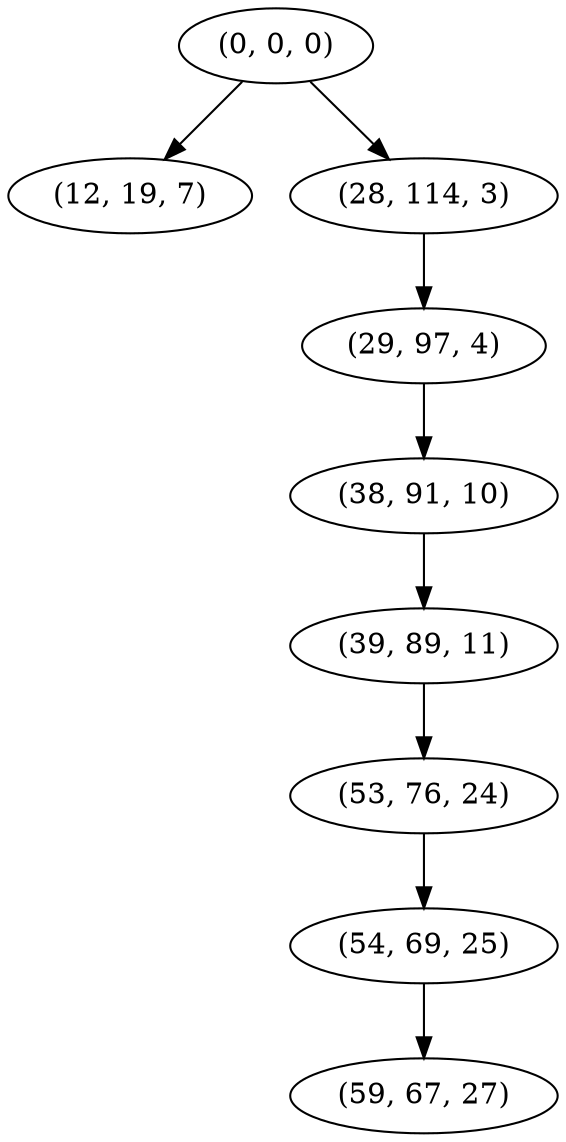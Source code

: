 digraph tree {
    "(0, 0, 0)";
    "(12, 19, 7)";
    "(28, 114, 3)";
    "(29, 97, 4)";
    "(38, 91, 10)";
    "(39, 89, 11)";
    "(53, 76, 24)";
    "(54, 69, 25)";
    "(59, 67, 27)";
    "(0, 0, 0)" -> "(12, 19, 7)";
    "(0, 0, 0)" -> "(28, 114, 3)";
    "(28, 114, 3)" -> "(29, 97, 4)";
    "(29, 97, 4)" -> "(38, 91, 10)";
    "(38, 91, 10)" -> "(39, 89, 11)";
    "(39, 89, 11)" -> "(53, 76, 24)";
    "(53, 76, 24)" -> "(54, 69, 25)";
    "(54, 69, 25)" -> "(59, 67, 27)";
}
